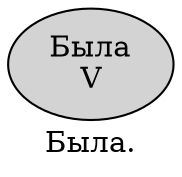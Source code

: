 digraph SENTENCE_4306 {
	graph [label="Была."]
	node [style=filled]
		0 [label="Была
V" color="" fillcolor=lightgray penwidth=1 shape=ellipse]
}